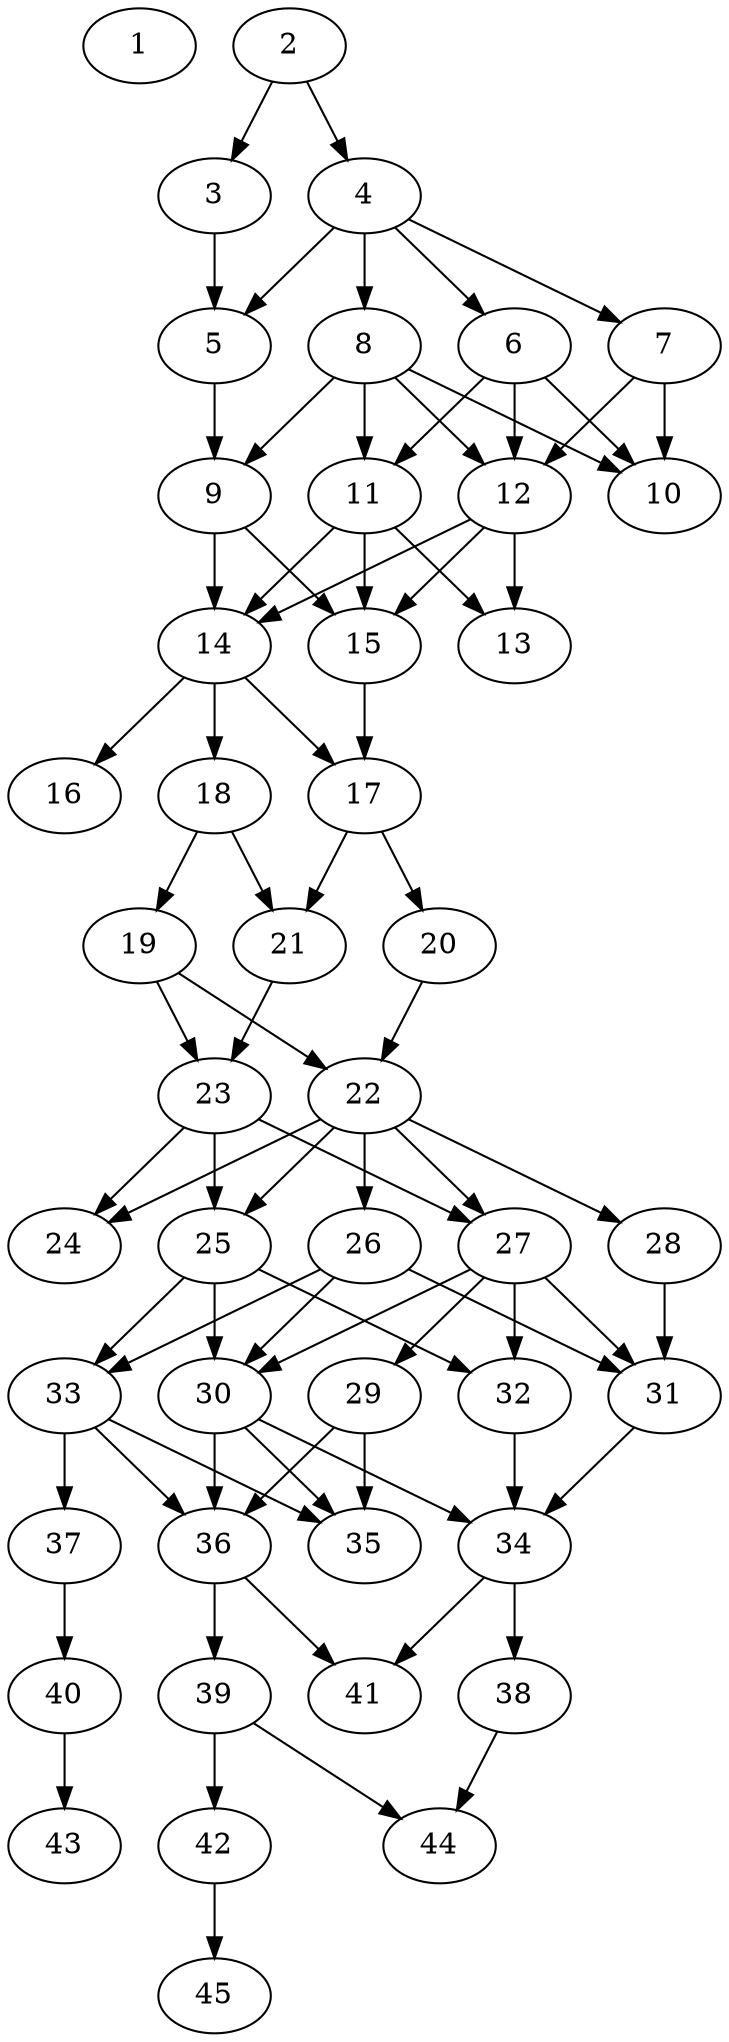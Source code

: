 // DAG automatically generated by daggen at Tue Aug  6 16:31:44 2019
// ./daggen --dot -n 45 --ccr 0.3 --fat 0.4 --regular 0.5 --density 0.6 --mindata 5242880 --maxdata 52428800 
digraph G {
  1 [size="164201813", alpha="0.04", expect_size="49260544"] 
  2 [size="75980800", alpha="0.06", expect_size="22794240"] 
  2 -> 3 [size ="22794240"]
  2 -> 4 [size ="22794240"]
  3 [size="107059200", alpha="0.08", expect_size="32117760"] 
  3 -> 5 [size ="32117760"]
  4 [size="63856640", alpha="0.05", expect_size="19156992"] 
  4 -> 5 [size ="19156992"]
  4 -> 6 [size ="19156992"]
  4 -> 7 [size ="19156992"]
  4 -> 8 [size ="19156992"]
  5 [size="34058240", alpha="0.10", expect_size="10217472"] 
  5 -> 9 [size ="10217472"]
  6 [size="86077440", alpha="0.11", expect_size="25823232"] 
  6 -> 10 [size ="25823232"]
  6 -> 11 [size ="25823232"]
  6 -> 12 [size ="25823232"]
  7 [size="106625707", alpha="0.02", expect_size="31987712"] 
  7 -> 10 [size ="31987712"]
  7 -> 12 [size ="31987712"]
  8 [size="169072640", alpha="0.09", expect_size="50721792"] 
  8 -> 9 [size ="50721792"]
  8 -> 10 [size ="50721792"]
  8 -> 11 [size ="50721792"]
  8 -> 12 [size ="50721792"]
  9 [size="27706027", alpha="0.08", expect_size="8311808"] 
  9 -> 14 [size ="8311808"]
  9 -> 15 [size ="8311808"]
  10 [size="131508907", alpha="0.18", expect_size="39452672"] 
  11 [size="144397653", alpha="0.04", expect_size="43319296"] 
  11 -> 13 [size ="43319296"]
  11 -> 14 [size ="43319296"]
  11 -> 15 [size ="43319296"]
  12 [size="20319573", alpha="0.17", expect_size="6095872"] 
  12 -> 13 [size ="6095872"]
  12 -> 14 [size ="6095872"]
  12 -> 15 [size ="6095872"]
  13 [size="65030827", alpha="0.08", expect_size="19509248"] 
  14 [size="125218133", alpha="0.13", expect_size="37565440"] 
  14 -> 16 [size ="37565440"]
  14 -> 17 [size ="37565440"]
  14 -> 18 [size ="37565440"]
  15 [size="164662613", alpha="0.02", expect_size="49398784"] 
  15 -> 17 [size ="49398784"]
  16 [size="88081067", alpha="0.15", expect_size="26424320"] 
  17 [size="173619200", alpha="0.02", expect_size="52085760"] 
  17 -> 20 [size ="52085760"]
  17 -> 21 [size ="52085760"]
  18 [size="29521920", alpha="0.18", expect_size="8856576"] 
  18 -> 19 [size ="8856576"]
  18 -> 21 [size ="8856576"]
  19 [size="97761280", alpha="0.11", expect_size="29328384"] 
  19 -> 22 [size ="29328384"]
  19 -> 23 [size ="29328384"]
  20 [size="162211840", alpha="0.16", expect_size="48663552"] 
  20 -> 22 [size ="48663552"]
  21 [size="143489707", alpha="0.00", expect_size="43046912"] 
  21 -> 23 [size ="43046912"]
  22 [size="172096853", alpha="0.11", expect_size="51629056"] 
  22 -> 24 [size ="51629056"]
  22 -> 25 [size ="51629056"]
  22 -> 26 [size ="51629056"]
  22 -> 27 [size ="51629056"]
  22 -> 28 [size ="51629056"]
  23 [size="146073600", alpha="0.14", expect_size="43822080"] 
  23 -> 24 [size ="43822080"]
  23 -> 25 [size ="43822080"]
  23 -> 27 [size ="43822080"]
  24 [size="53319680", alpha="0.03", expect_size="15995904"] 
  25 [size="156706133", alpha="0.13", expect_size="47011840"] 
  25 -> 30 [size ="47011840"]
  25 -> 32 [size ="47011840"]
  25 -> 33 [size ="47011840"]
  26 [size="173144747", alpha="0.12", expect_size="51943424"] 
  26 -> 30 [size ="51943424"]
  26 -> 31 [size ="51943424"]
  26 -> 33 [size ="51943424"]
  27 [size="132399787", alpha="0.03", expect_size="39719936"] 
  27 -> 29 [size ="39719936"]
  27 -> 30 [size ="39719936"]
  27 -> 31 [size ="39719936"]
  27 -> 32 [size ="39719936"]
  28 [size="148981760", alpha="0.13", expect_size="44694528"] 
  28 -> 31 [size ="44694528"]
  29 [size="129631573", alpha="0.04", expect_size="38889472"] 
  29 -> 35 [size ="38889472"]
  29 -> 36 [size ="38889472"]
  30 [size="61593600", alpha="0.10", expect_size="18478080"] 
  30 -> 34 [size ="18478080"]
  30 -> 35 [size ="18478080"]
  30 -> 36 [size ="18478080"]
  31 [size="33768107", alpha="0.12", expect_size="10130432"] 
  31 -> 34 [size ="10130432"]
  32 [size="35590827", alpha="0.14", expect_size="10677248"] 
  32 -> 34 [size ="10677248"]
  33 [size="125562880", alpha="0.02", expect_size="37668864"] 
  33 -> 35 [size ="37668864"]
  33 -> 36 [size ="37668864"]
  33 -> 37 [size ="37668864"]
  34 [size="78701227", alpha="0.04", expect_size="23610368"] 
  34 -> 38 [size ="23610368"]
  34 -> 41 [size ="23610368"]
  35 [size="98665813", alpha="0.05", expect_size="29599744"] 
  36 [size="44762453", alpha="0.15", expect_size="13428736"] 
  36 -> 39 [size ="13428736"]
  36 -> 41 [size ="13428736"]
  37 [size="142878720", alpha="0.04", expect_size="42863616"] 
  37 -> 40 [size ="42863616"]
  38 [size="167594667", alpha="0.15", expect_size="50278400"] 
  38 -> 44 [size ="50278400"]
  39 [size="113216853", alpha="0.17", expect_size="33965056"] 
  39 -> 42 [size ="33965056"]
  39 -> 44 [size ="33965056"]
  40 [size="147268267", alpha="0.16", expect_size="44180480"] 
  40 -> 43 [size ="44180480"]
  41 [size="69208747", alpha="0.12", expect_size="20762624"] 
  42 [size="163249493", alpha="0.08", expect_size="48974848"] 
  42 -> 45 [size ="48974848"]
  43 [size="117661013", alpha="0.19", expect_size="35298304"] 
  44 [size="137284267", alpha="0.16", expect_size="41185280"] 
  45 [size="172584960", alpha="0.10", expect_size="51775488"] 
}
